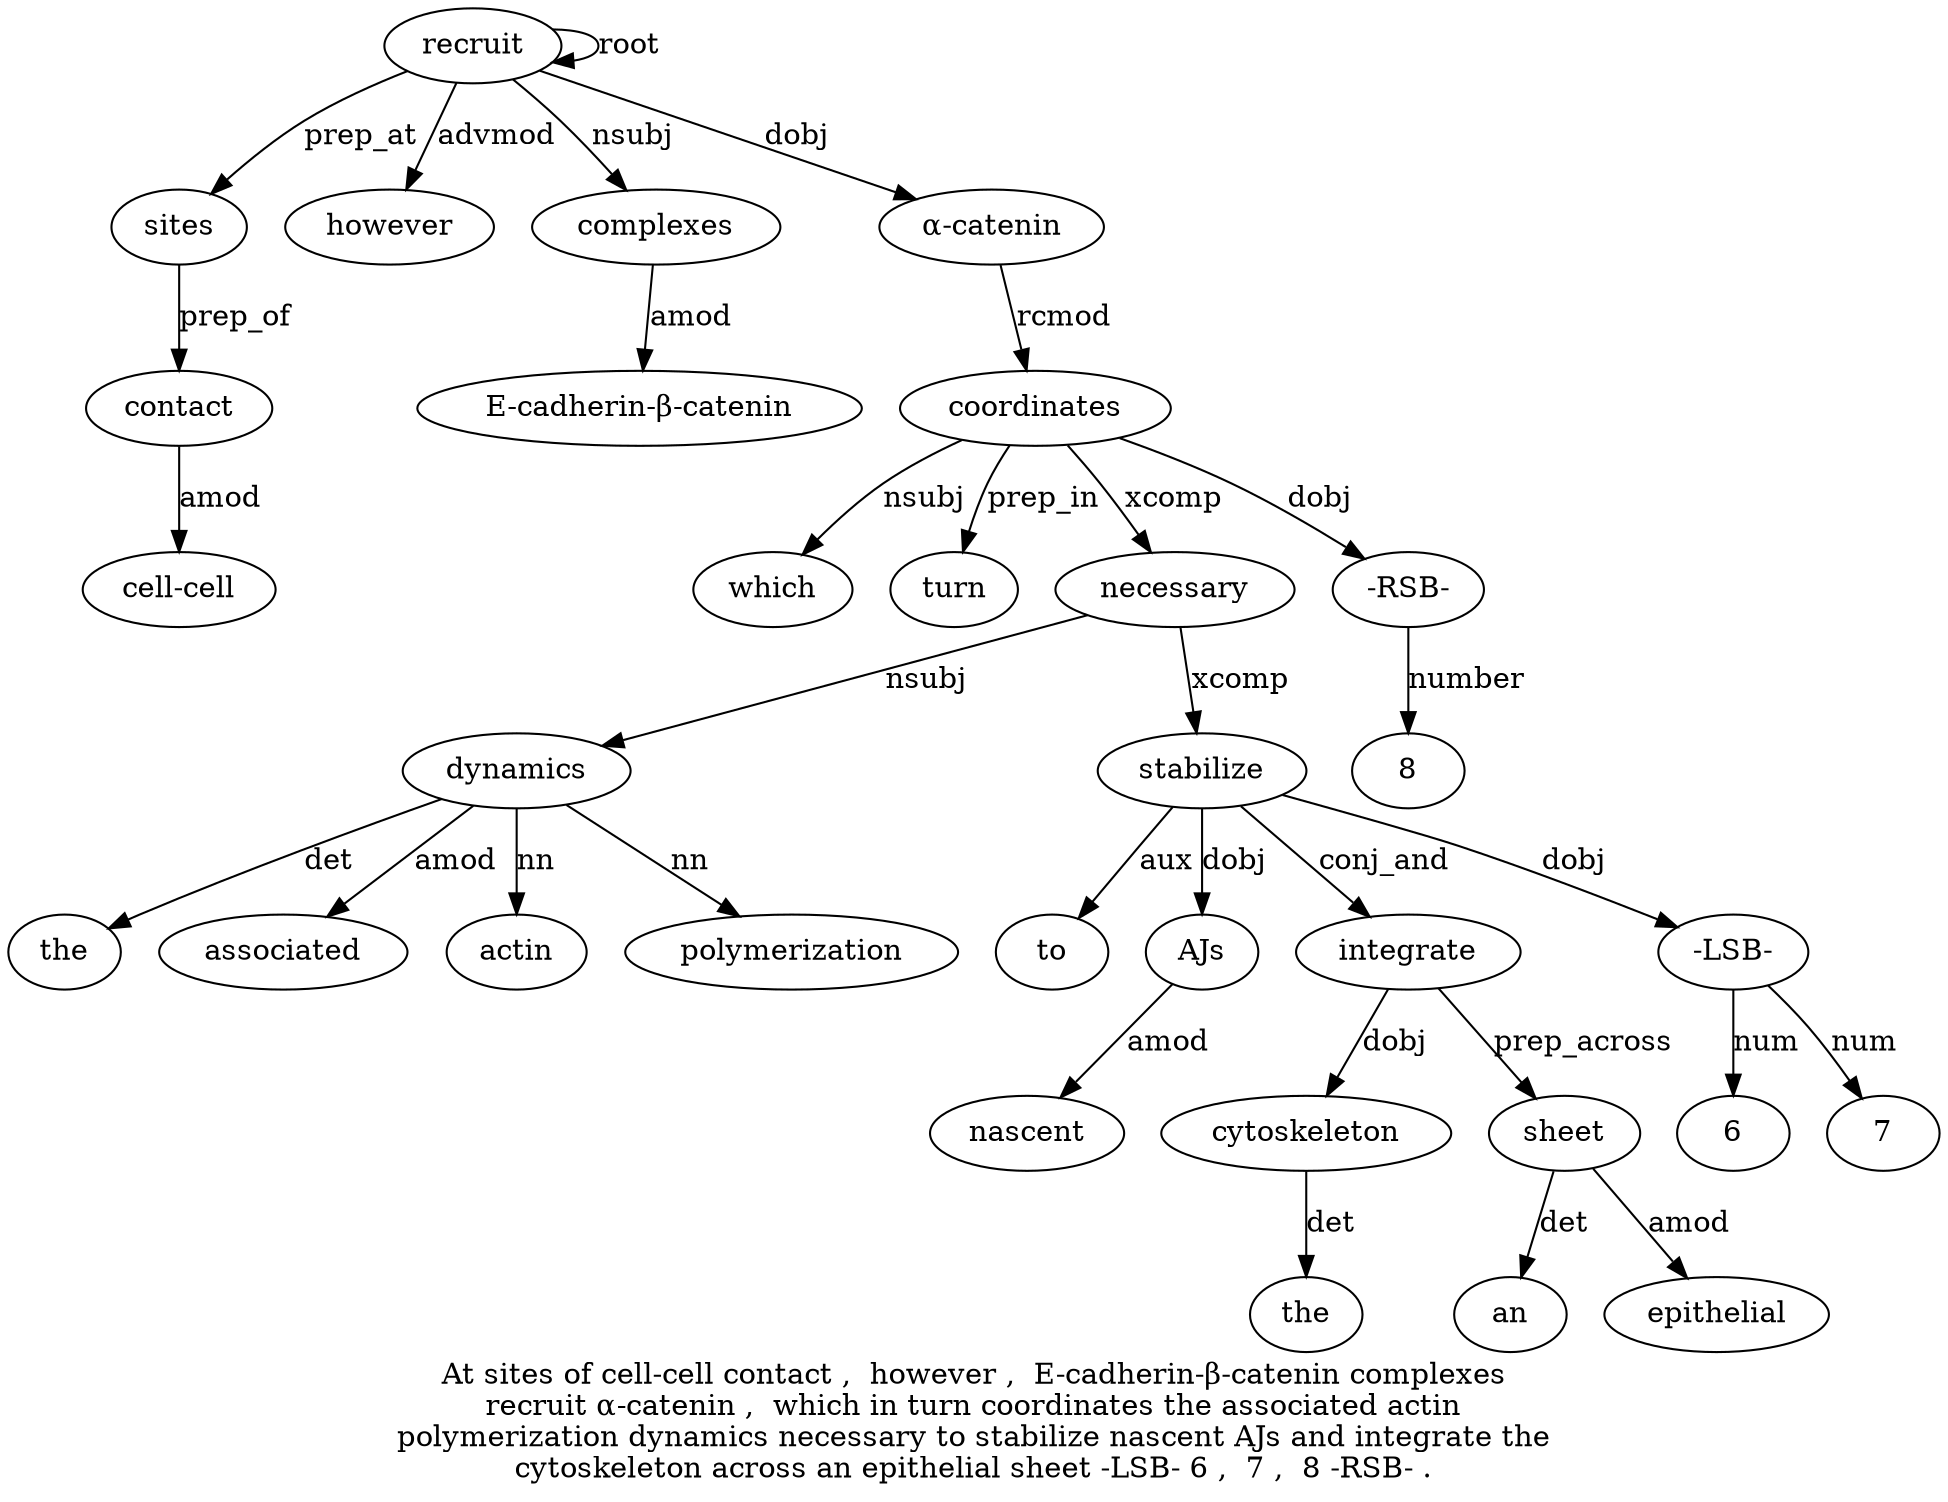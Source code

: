 digraph "At sites of cell-cell contact ,  however ,  E-cadherin-β-catenin complexes recruit α-catenin ,  which in turn coordinates the associated actin polymerization dynamics necessary to stabilize nascent AJs and integrate the cytoskeleton across an epithelial sheet -LSB- 6 ,  7 ,  8 -RSB- ." {
label="At sites of cell-cell contact ,  however ,  E-cadherin-β-catenin complexes
recruit α-catenin ,  which in turn coordinates the associated actin
polymerization dynamics necessary to stabilize nascent AJs and integrate the
cytoskeleton across an epithelial sheet -LSB- 6 ,  7 ,  8 -RSB- .";
recruit11 [style=filled, fillcolor=white, label=recruit];
sites2 [style=filled, fillcolor=white, label=sites];
recruit11 -> sites2  [label=prep_at];
contact5 [style=filled, fillcolor=white, label=contact];
"cell-cell4" [style=filled, fillcolor=white, label="cell-cell"];
contact5 -> "cell-cell4"  [label=amod];
sites2 -> contact5  [label=prep_of];
however7 [style=filled, fillcolor=white, label=however];
recruit11 -> however7  [label=advmod];
complexes10 [style=filled, fillcolor=white, label=complexes];
"E-cadherin-β-catenin9" [style=filled, fillcolor=white, label="E-cadherin-β-catenin"];
complexes10 -> "E-cadherin-β-catenin9"  [label=amod];
recruit11 -> complexes10  [label=nsubj];
recruit11 -> recruit11  [label=root];
"α-catenin12" [style=filled, fillcolor=white, label="α-catenin"];
recruit11 -> "α-catenin12"  [label=dobj];
coordinates17 [style=filled, fillcolor=white, label=coordinates];
which14 [style=filled, fillcolor=white, label=which];
coordinates17 -> which14  [label=nsubj];
turn16 [style=filled, fillcolor=white, label=turn];
coordinates17 -> turn16  [label=prep_in];
"α-catenin12" -> coordinates17  [label=rcmod];
dynamics22 [style=filled, fillcolor=white, label=dynamics];
the18 [style=filled, fillcolor=white, label=the];
dynamics22 -> the18  [label=det];
associated19 [style=filled, fillcolor=white, label=associated];
dynamics22 -> associated19  [label=amod];
actin20 [style=filled, fillcolor=white, label=actin];
dynamics22 -> actin20  [label=nn];
polymerization21 [style=filled, fillcolor=white, label=polymerization];
dynamics22 -> polymerization21  [label=nn];
necessary23 [style=filled, fillcolor=white, label=necessary];
necessary23 -> dynamics22  [label=nsubj];
coordinates17 -> necessary23  [label=xcomp];
stabilize25 [style=filled, fillcolor=white, label=stabilize];
to24 [style=filled, fillcolor=white, label=to];
stabilize25 -> to24  [label=aux];
necessary23 -> stabilize25  [label=xcomp];
AJs27 [style=filled, fillcolor=white, label=AJs];
nascent26 [style=filled, fillcolor=white, label=nascent];
AJs27 -> nascent26  [label=amod];
stabilize25 -> AJs27  [label=dobj];
integrate29 [style=filled, fillcolor=white, label=integrate];
stabilize25 -> integrate29  [label=conj_and];
cytoskeleton31 [style=filled, fillcolor=white, label=cytoskeleton];
the30 [style=filled, fillcolor=white, label=the];
cytoskeleton31 -> the30  [label=det];
integrate29 -> cytoskeleton31  [label=dobj];
sheet35 [style=filled, fillcolor=white, label=sheet];
an33 [style=filled, fillcolor=white, label=an];
sheet35 -> an33  [label=det];
epithelial34 [style=filled, fillcolor=white, label=epithelial];
sheet35 -> epithelial34  [label=amod];
integrate29 -> sheet35  [label=prep_across];
"-LSB-36" [style=filled, fillcolor=white, label="-LSB-"];
stabilize25 -> "-LSB-36"  [label=dobj];
637 [style=filled, fillcolor=white, label=6];
"-LSB-36" -> 637  [label=num];
739 [style=filled, fillcolor=white, label=7];
"-LSB-36" -> 739  [label=num];
"-RSB-42" [style=filled, fillcolor=white, label="-RSB-"];
841 [style=filled, fillcolor=white, label=8];
"-RSB-42" -> 841  [label=number];
coordinates17 -> "-RSB-42"  [label=dobj];
}
